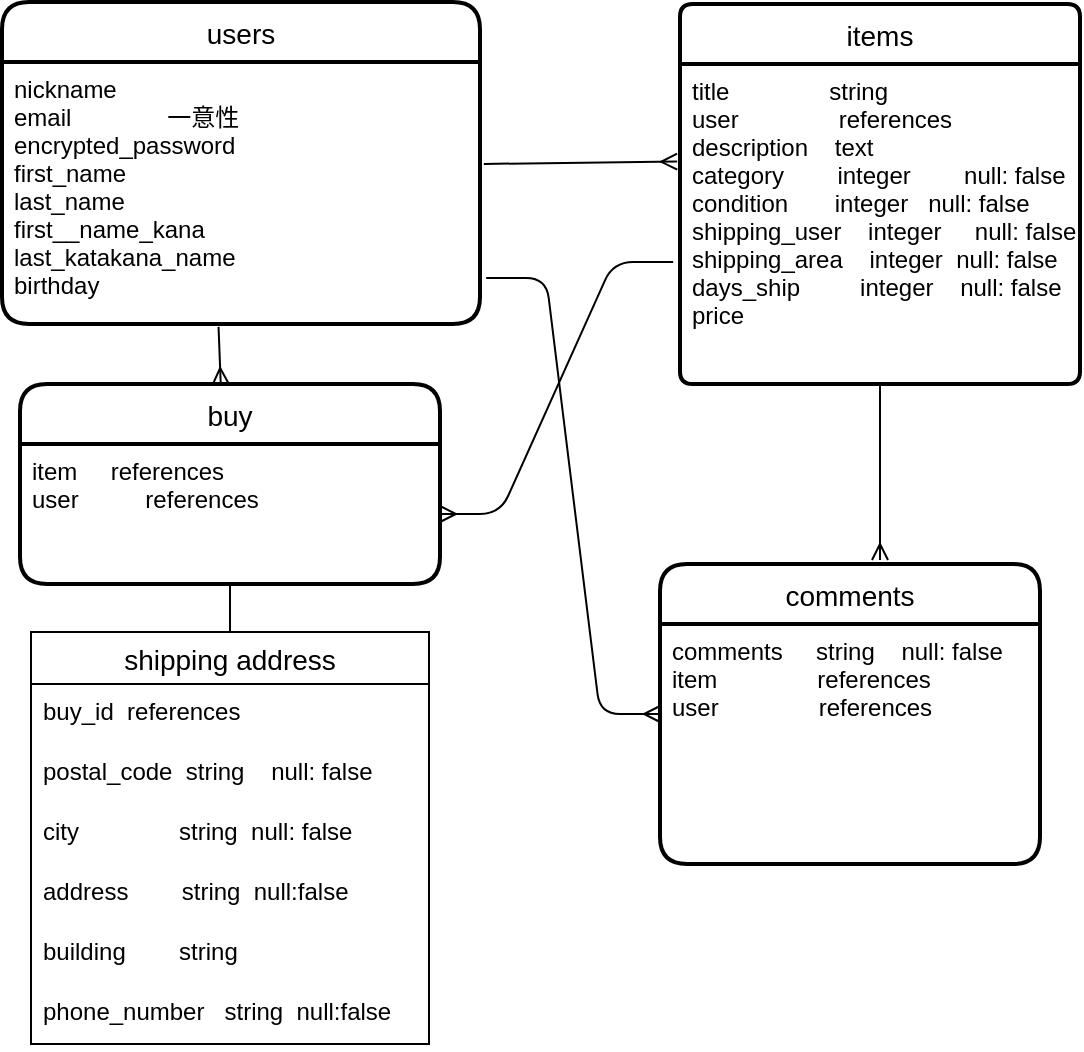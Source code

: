 <mxfile version="13.10.0" type="embed">
    <diagram id="beFLFiQjtJUUGYWft39j" name="ページ1">
        <mxGraphModel dx="514" dy="274" grid="1" gridSize="10" guides="1" tooltips="1" connect="1" arrows="1" fold="1" page="1" pageScale="1" pageWidth="850" pageHeight="1100" math="0" shadow="0">
            <root>
                <mxCell id="0"/>
                <mxCell id="1" parent="0"/>
                <mxCell id="38" value="users" style="swimlane;childLayout=stackLayout;horizontal=1;startSize=30;horizontalStack=0;rounded=1;fontSize=14;fontStyle=0;strokeWidth=2;resizeParent=0;resizeLast=1;shadow=0;dashed=0;align=center;" parent="1" vertex="1">
                    <mxGeometry x="11" y="29" width="239" height="161" as="geometry"/>
                </mxCell>
                <mxCell id="39" value="nickname&#10;email　　　　一意性　　　&#10;encrypted_password&#10;first_name  &#10;last_name          &#10;first__name_kana&#10;last_katakana_name&#10;birthday       " style="align=left;strokeColor=none;fillColor=none;spacingLeft=4;fontSize=12;verticalAlign=top;resizable=0;rotatable=0;part=1;fontStyle=0" parent="38" vertex="1">
                    <mxGeometry y="30" width="239" height="131" as="geometry"/>
                </mxCell>
                <mxCell id="40" value="items" style="swimlane;childLayout=stackLayout;horizontal=1;startSize=30;horizontalStack=0;rounded=1;fontSize=14;fontStyle=0;strokeWidth=2;resizeParent=0;resizeLast=1;shadow=0;dashed=0;align=center;arcSize=7;" parent="1" vertex="1">
                    <mxGeometry x="350" y="30" width="200" height="190" as="geometry"/>
                </mxCell>
                <mxCell id="41" value="title               string      &#10;user               references&#10;description    text&#10;category        integer        null: false&#10;condition       integer   null: false&#10;shipping_user    integer     null: false&#10;shipping_area    integer  null: false&#10;days_ship         integer    null: false&#10;price      " style="align=left;strokeColor=none;fillColor=none;spacingLeft=4;fontSize=12;verticalAlign=top;resizable=0;rotatable=0;part=1;fontStyle=0" parent="40" vertex="1">
                    <mxGeometry y="30" width="200" height="160" as="geometry"/>
                </mxCell>
                <mxCell id="43" value="comments" style="swimlane;childLayout=stackLayout;horizontal=1;startSize=30;horizontalStack=0;rounded=1;fontSize=14;fontStyle=0;strokeWidth=2;resizeParent=0;resizeLast=1;shadow=0;dashed=0;align=center;" parent="1" vertex="1">
                    <mxGeometry x="340" y="310" width="190" height="150" as="geometry"/>
                </mxCell>
                <mxCell id="44" value="comments     string    null: false&#10;item               references&#10;user               references " style="align=left;strokeColor=none;fillColor=none;spacingLeft=4;fontSize=12;verticalAlign=top;resizable=0;rotatable=0;part=1;" parent="43" vertex="1">
                    <mxGeometry y="30" width="190" height="120" as="geometry"/>
                </mxCell>
                <mxCell id="45" value="buy" style="swimlane;childLayout=stackLayout;horizontal=1;startSize=30;horizontalStack=0;rounded=1;fontSize=14;fontStyle=0;strokeWidth=2;resizeParent=0;resizeLast=1;shadow=0;dashed=0;align=center;" parent="1" vertex="1">
                    <mxGeometry x="20" y="220" width="210" height="100" as="geometry"/>
                </mxCell>
                <mxCell id="46" value="item     references             &#10;user          references " style="align=left;strokeColor=none;fillColor=none;spacingLeft=4;fontSize=12;verticalAlign=top;resizable=0;rotatable=0;part=1;fontStyle=0" parent="45" vertex="1">
                    <mxGeometry y="30" width="210" height="70" as="geometry"/>
                </mxCell>
                <mxCell id="51" value="" style="fontSize=12;html=1;endArrow=ERmany;exitX=1.008;exitY=0.389;exitDx=0;exitDy=0;exitPerimeter=0;jumpSize=14;entryX=-0.007;entryY=0.305;entryDx=0;entryDy=0;entryPerimeter=0;" parent="1" source="39" target="41" edge="1">
                    <mxGeometry width="100" height="100" relative="1" as="geometry">
                        <mxPoint x="250" y="175" as="sourcePoint"/>
                        <mxPoint x="350" y="75" as="targetPoint"/>
                    </mxGeometry>
                </mxCell>
                <mxCell id="55" value="" style="edgeStyle=orthogonalEdgeStyle;fontSize=12;html=1;endArrow=ERmany;" parent="1" source="41" edge="1">
                    <mxGeometry width="100" height="100" relative="1" as="geometry">
                        <mxPoint x="462" y="230" as="sourcePoint"/>
                        <mxPoint x="450" y="308" as="targetPoint"/>
                        <Array as="points"/>
                    </mxGeometry>
                </mxCell>
                <mxCell id="56" value="" style="edgeStyle=entityRelationEdgeStyle;fontSize=12;html=1;endArrow=ERmany;exitX=-0.017;exitY=0.619;exitDx=0;exitDy=0;exitPerimeter=0;" parent="1" source="41" target="46" edge="1">
                    <mxGeometry width="100" height="100" relative="1" as="geometry">
                        <mxPoint x="200" y="270" as="sourcePoint"/>
                        <mxPoint x="300" y="170" as="targetPoint"/>
                    </mxGeometry>
                </mxCell>
                <mxCell id="57" value="" style="edgeStyle=entityRelationEdgeStyle;fontSize=12;html=1;endArrow=ERmany;exitX=1.013;exitY=0.824;exitDx=0;exitDy=0;exitPerimeter=0;" parent="1" source="39" target="43" edge="1">
                    <mxGeometry width="100" height="100" relative="1" as="geometry">
                        <mxPoint x="210" y="340" as="sourcePoint"/>
                        <mxPoint x="310" y="240" as="targetPoint"/>
                    </mxGeometry>
                </mxCell>
                <mxCell id="67" value="" style="fontSize=12;html=1;endArrow=ERmany;exitX=0.453;exitY=1.011;exitDx=0;exitDy=0;exitPerimeter=0;entryX=0.478;entryY=0;entryDx=0;entryDy=0;entryPerimeter=0;" parent="1" source="39" target="45" edge="1">
                    <mxGeometry width="100" height="100" relative="1" as="geometry">
                        <mxPoint y="160" as="sourcePoint"/>
                        <mxPoint x="107" y="238" as="targetPoint"/>
                    </mxGeometry>
                </mxCell>
                <mxCell id="71" value="shipping address" style="swimlane;fontStyle=0;childLayout=stackLayout;horizontal=1;startSize=26;horizontalStack=0;resizeParent=1;resizeParentMax=0;resizeLast=0;collapsible=1;marginBottom=0;align=center;fontSize=14;" parent="1" vertex="1">
                    <mxGeometry x="25.5" y="344" width="199" height="206" as="geometry"/>
                </mxCell>
                <mxCell id="84" value="buy_id  references" style="text;strokeColor=none;fillColor=none;spacingLeft=4;spacingRight=4;overflow=hidden;rotatable=0;points=[[0,0.5],[1,0.5]];portConstraint=eastwest;fontSize=12;" parent="71" vertex="1">
                    <mxGeometry y="26" width="199" height="30" as="geometry"/>
                </mxCell>
                <mxCell id="73" value="postal_code  string    null: false" style="text;strokeColor=none;fillColor=none;spacingLeft=4;spacingRight=4;overflow=hidden;rotatable=0;points=[[0,0.5],[1,0.5]];portConstraint=eastwest;fontSize=12;" parent="71" vertex="1">
                    <mxGeometry y="56" width="199" height="30" as="geometry"/>
                </mxCell>
                <mxCell id="75" value="city               string  null: false" style="text;strokeColor=none;fillColor=none;spacingLeft=4;spacingRight=4;overflow=hidden;rotatable=0;points=[[0,0.5],[1,0.5]];portConstraint=eastwest;fontSize=12;" parent="71" vertex="1">
                    <mxGeometry y="86" width="199" height="30" as="geometry"/>
                </mxCell>
                <mxCell id="80" value="address        string  null:false" style="text;strokeColor=none;fillColor=none;spacingLeft=4;spacingRight=4;overflow=hidden;rotatable=0;points=[[0,0.5],[1,0.5]];portConstraint=eastwest;fontSize=12;" parent="71" vertex="1">
                    <mxGeometry y="116" width="199" height="30" as="geometry"/>
                </mxCell>
                <mxCell id="81" value="building        string" style="text;strokeColor=none;fillColor=none;spacingLeft=4;spacingRight=4;overflow=hidden;rotatable=0;points=[[0,0.5],[1,0.5]];portConstraint=eastwest;fontSize=12;" parent="71" vertex="1">
                    <mxGeometry y="146" width="199" height="30" as="geometry"/>
                </mxCell>
                <mxCell id="82" value="phone_number   string  null:false" style="text;strokeColor=none;fillColor=none;spacingLeft=4;spacingRight=4;overflow=hidden;rotatable=0;points=[[0,0.5],[1,0.5]];portConstraint=eastwest;fontSize=12;fontStyle=0" parent="71" vertex="1">
                    <mxGeometry y="176" width="199" height="30" as="geometry"/>
                </mxCell>
                <mxCell id="83" style="edgeStyle=none;rounded=0;jumpSize=14;orthogonalLoop=1;jettySize=auto;html=1;entryX=0.5;entryY=0;entryDx=0;entryDy=0;endArrow=none;endFill=0;" parent="1" source="46" target="71" edge="1">
                    <mxGeometry relative="1" as="geometry"/>
                </mxCell>
            </root>
        </mxGraphModel>
    </diagram>
</mxfile>